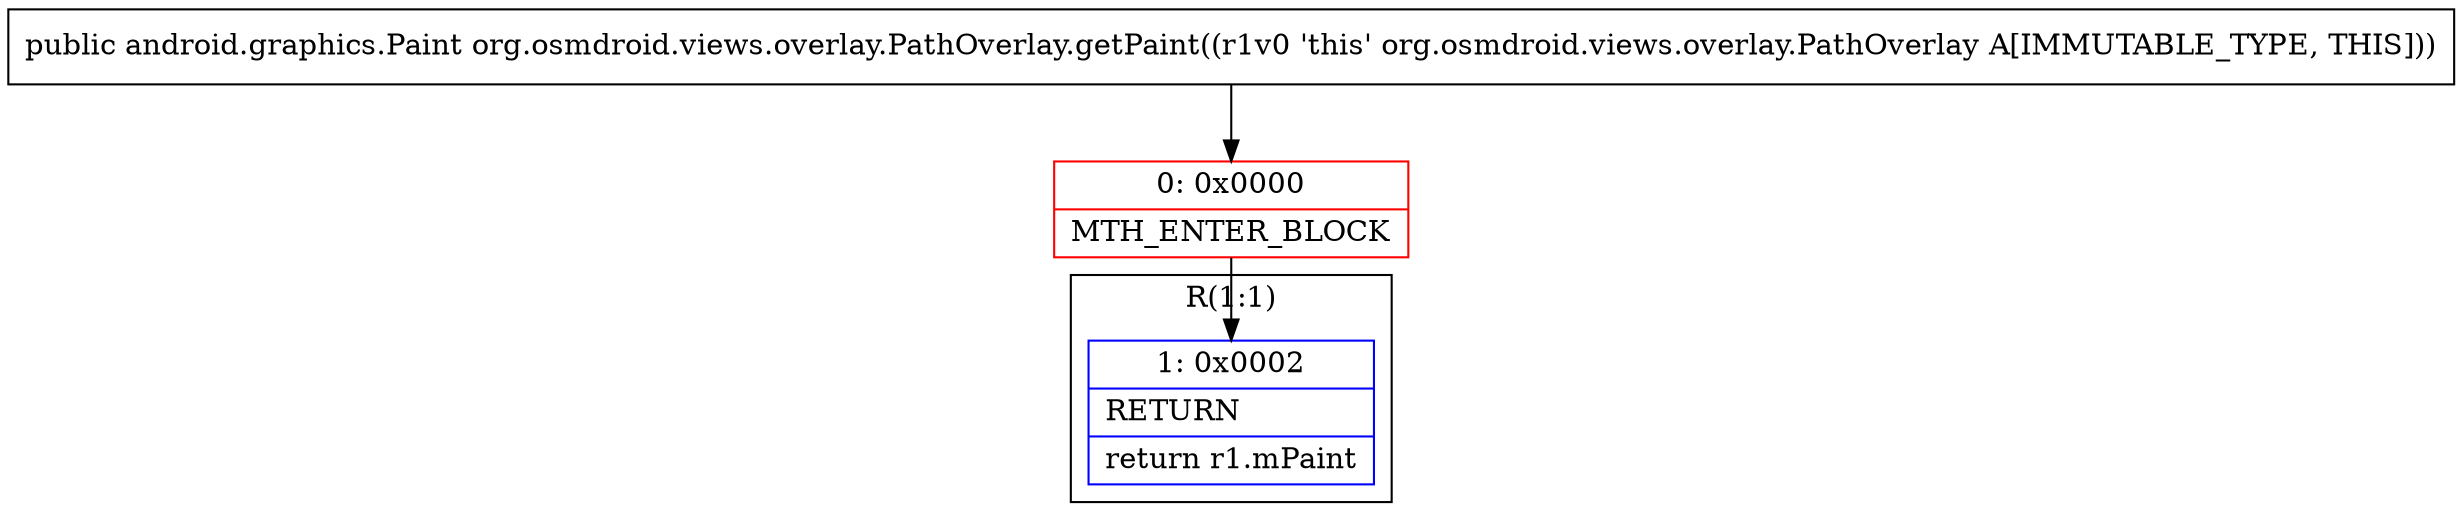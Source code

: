 digraph "CFG fororg.osmdroid.views.overlay.PathOverlay.getPaint()Landroid\/graphics\/Paint;" {
subgraph cluster_Region_857744327 {
label = "R(1:1)";
node [shape=record,color=blue];
Node_1 [shape=record,label="{1\:\ 0x0002|RETURN\l|return r1.mPaint\l}"];
}
Node_0 [shape=record,color=red,label="{0\:\ 0x0000|MTH_ENTER_BLOCK\l}"];
MethodNode[shape=record,label="{public android.graphics.Paint org.osmdroid.views.overlay.PathOverlay.getPaint((r1v0 'this' org.osmdroid.views.overlay.PathOverlay A[IMMUTABLE_TYPE, THIS])) }"];
MethodNode -> Node_0;
Node_0 -> Node_1;
}

